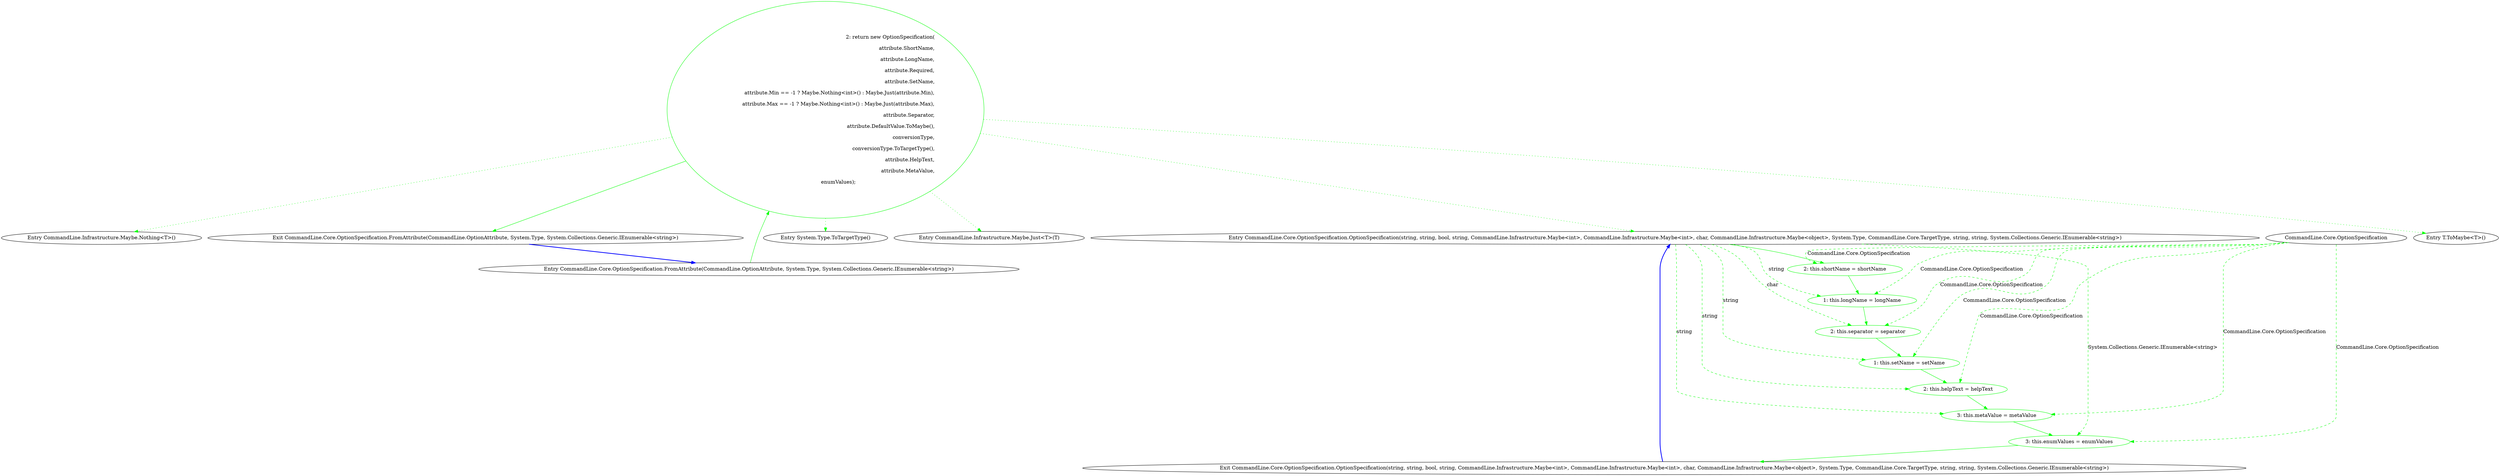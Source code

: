 digraph  {
m0_12 [cluster="CommandLine.Infrastructure.Maybe.Nothing<T>()", file="TokenGroup.cs", label="Entry CommandLine.Infrastructure.Maybe.Nothing<T>()", span="63-63"];
m0_15 [cluster="System.Type.ToTargetType()", file="TokenGroup.cs", label="Entry System.Type.ToTargetType()", span="47-47"];
m0_13 [cluster="CommandLine.Infrastructure.Maybe.Just<T>(T)", file="TokenGroup.cs", label="Entry CommandLine.Infrastructure.Maybe.Just<T>(T)", span="68-68"];
m0_0 [cluster="CommandLine.Core.OptionSpecification.OptionSpecification(string, string, bool, string, CommandLine.Infrastructure.Maybe<int>, CommandLine.Infrastructure.Maybe<int>, char, CommandLine.Infrastructure.Maybe<object>, System.Type, CommandLine.Core.TargetType, string, string, System.Collections.Generic.IEnumerable<string>)", file="TokenGroup.cs", label="Entry CommandLine.Core.OptionSpecification.OptionSpecification(string, string, bool, string, CommandLine.Infrastructure.Maybe<int>, CommandLine.Infrastructure.Maybe<int>, char, CommandLine.Infrastructure.Maybe<object>, System.Type, CommandLine.Core.TargetType, string, string, System.Collections.Generic.IEnumerable<string>)", span="18-18"];
m0_1 [cluster="CommandLine.Core.OptionSpecification.OptionSpecification(string, string, bool, string, CommandLine.Infrastructure.Maybe<int>, CommandLine.Infrastructure.Maybe<int>, char, CommandLine.Infrastructure.Maybe<object>, System.Type, CommandLine.Core.TargetType, string, string, System.Collections.Generic.IEnumerable<string>)", color=green, community=0, file="TokenGroup.cs", label="2: this.shortName = shortName", span="23-23"];
m0_2 [cluster="CommandLine.Core.OptionSpecification.OptionSpecification(string, string, bool, string, CommandLine.Infrastructure.Maybe<int>, CommandLine.Infrastructure.Maybe<int>, char, CommandLine.Infrastructure.Maybe<object>, System.Type, CommandLine.Core.TargetType, string, string, System.Collections.Generic.IEnumerable<string>)", color=green, community=0, file="TokenGroup.cs", label="1: this.longName = longName", span="24-24"];
m0_3 [cluster="CommandLine.Core.OptionSpecification.OptionSpecification(string, string, bool, string, CommandLine.Infrastructure.Maybe<int>, CommandLine.Infrastructure.Maybe<int>, char, CommandLine.Infrastructure.Maybe<object>, System.Type, CommandLine.Core.TargetType, string, string, System.Collections.Generic.IEnumerable<string>)", color=green, community=0, file="TokenGroup.cs", label="2: this.separator = separator", span="25-25"];
m0_4 [cluster="CommandLine.Core.OptionSpecification.OptionSpecification(string, string, bool, string, CommandLine.Infrastructure.Maybe<int>, CommandLine.Infrastructure.Maybe<int>, char, CommandLine.Infrastructure.Maybe<object>, System.Type, CommandLine.Core.TargetType, string, string, System.Collections.Generic.IEnumerable<string>)", color=green, community=0, file="TokenGroup.cs", label="1: this.setName = setName", span="26-26"];
m0_5 [cluster="CommandLine.Core.OptionSpecification.OptionSpecification(string, string, bool, string, CommandLine.Infrastructure.Maybe<int>, CommandLine.Infrastructure.Maybe<int>, char, CommandLine.Infrastructure.Maybe<object>, System.Type, CommandLine.Core.TargetType, string, string, System.Collections.Generic.IEnumerable<string>)", color=green, community=0, file="TokenGroup.cs", label="2: this.helpText = helpText", span="27-27"];
m0_6 [cluster="CommandLine.Core.OptionSpecification.OptionSpecification(string, string, bool, string, CommandLine.Infrastructure.Maybe<int>, CommandLine.Infrastructure.Maybe<int>, char, CommandLine.Infrastructure.Maybe<object>, System.Type, CommandLine.Core.TargetType, string, string, System.Collections.Generic.IEnumerable<string>)", color=green, community=0, file="TokenGroup.cs", label="3: this.metaValue = metaValue", span="28-28"];
m0_7 [cluster="CommandLine.Core.OptionSpecification.OptionSpecification(string, string, bool, string, CommandLine.Infrastructure.Maybe<int>, CommandLine.Infrastructure.Maybe<int>, char, CommandLine.Infrastructure.Maybe<object>, System.Type, CommandLine.Core.TargetType, string, string, System.Collections.Generic.IEnumerable<string>)", color=green, community=0, file="TokenGroup.cs", label="3: this.enumValues = enumValues", span="29-29"];
m0_8 [cluster="CommandLine.Core.OptionSpecification.OptionSpecification(string, string, bool, string, CommandLine.Infrastructure.Maybe<int>, CommandLine.Infrastructure.Maybe<int>, char, CommandLine.Infrastructure.Maybe<object>, System.Type, CommandLine.Core.TargetType, string, string, System.Collections.Generic.IEnumerable<string>)", file="TokenGroup.cs", label="Exit CommandLine.Core.OptionSpecification.OptionSpecification(string, string, bool, string, CommandLine.Infrastructure.Maybe<int>, CommandLine.Infrastructure.Maybe<int>, char, CommandLine.Infrastructure.Maybe<object>, System.Type, CommandLine.Core.TargetType, string, string, System.Collections.Generic.IEnumerable<string>)", span="18-18"];
m0_14 [cluster="T.ToMaybe<T>()", file="TokenGroup.cs", label="Entry T.ToMaybe<T>()", span="79-79"];
m0_9 [cluster="CommandLine.Core.OptionSpecification.FromAttribute(CommandLine.OptionAttribute, System.Type, System.Collections.Generic.IEnumerable<string>)", file="TokenGroup.cs", label="Entry CommandLine.Core.OptionSpecification.FromAttribute(CommandLine.OptionAttribute, System.Type, System.Collections.Generic.IEnumerable<string>)", span="32-32"];
m0_10 [cluster="CommandLine.Core.OptionSpecification.FromAttribute(CommandLine.OptionAttribute, System.Type, System.Collections.Generic.IEnumerable<string>)", color=green, community=0, file="TokenGroup.cs", label="2: return new OptionSpecification(\r\n                attribute.ShortName,\r\n                attribute.LongName,\r\n                attribute.Required,\r\n                attribute.SetName,\r\n                attribute.Min == -1 ? Maybe.Nothing<int>() : Maybe.Just(attribute.Min),\r\n                attribute.Max == -1 ? Maybe.Nothing<int>() : Maybe.Just(attribute.Max),\r\n                attribute.Separator,\r\n                attribute.DefaultValue.ToMaybe(),\r\n                conversionType,\r\n                conversionType.ToTargetType(),\r\n                attribute.HelpText,\r\n                attribute.MetaValue,\r\n                enumValues);", span="34-47"];
m0_11 [cluster="CommandLine.Core.OptionSpecification.FromAttribute(CommandLine.OptionAttribute, System.Type, System.Collections.Generic.IEnumerable<string>)", file="TokenGroup.cs", label="Exit CommandLine.Core.OptionSpecification.FromAttribute(CommandLine.OptionAttribute, System.Type, System.Collections.Generic.IEnumerable<string>)", span="32-32"];
m0_16 [file="TokenGroup.cs", label="CommandLine.Core.OptionSpecification", span=""];
m0_0 -> m0_1  [color=green, key=0, style=solid];
m0_0 -> m0_2  [color=green, key=1, label=string, style=dashed];
m0_0 -> m0_3  [color=green, key=1, label=char, style=dashed];
m0_0 -> m0_4  [color=green, key=1, label=string, style=dashed];
m0_0 -> m0_5  [color=green, key=1, label=string, style=dashed];
m0_0 -> m0_6  [color=green, key=1, label=string, style=dashed];
m0_0 -> m0_7  [color=green, key=1, label="System.Collections.Generic.IEnumerable<string>", style=dashed];
m0_1 -> m0_2  [color=green, key=0, style=solid];
m0_2 -> m0_3  [color=green, key=0, style=solid];
m0_3 -> m0_4  [color=green, key=0, style=solid];
m0_4 -> m0_5  [color=green, key=0, style=solid];
m0_5 -> m0_6  [color=green, key=0, style=solid];
m0_6 -> m0_7  [color=green, key=0, style=solid];
m0_7 -> m0_8  [color=green, key=0, style=solid];
m0_8 -> m0_0  [color=blue, key=0, style=bold];
m0_9 -> m0_10  [color=green, key=0, style=solid];
m0_10 -> m0_11  [color=green, key=0, style=solid];
m0_10 -> m0_0  [color=green, key=2, style=dotted];
m0_10 -> m0_12  [color=green, key=2, style=dotted];
m0_10 -> m0_13  [color=green, key=2, style=dotted];
m0_10 -> m0_14  [color=green, key=2, style=dotted];
m0_10 -> m0_15  [color=green, key=2, style=dotted];
m0_11 -> m0_9  [color=blue, key=0, style=bold];
m0_16 -> m0_1  [color=green, key=1, label="CommandLine.Core.OptionSpecification", style=dashed];
m0_16 -> m0_2  [color=green, key=1, label="CommandLine.Core.OptionSpecification", style=dashed];
m0_16 -> m0_3  [color=green, key=1, label="CommandLine.Core.OptionSpecification", style=dashed];
m0_16 -> m0_4  [color=green, key=1, label="CommandLine.Core.OptionSpecification", style=dashed];
m0_16 -> m0_5  [color=green, key=1, label="CommandLine.Core.OptionSpecification", style=dashed];
m0_16 -> m0_6  [color=green, key=1, label="CommandLine.Core.OptionSpecification", style=dashed];
m0_16 -> m0_7  [color=green, key=1, label="CommandLine.Core.OptionSpecification", style=dashed];
}
